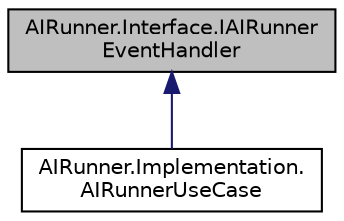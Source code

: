 digraph "AIRunner.Interface.IAIRunnerEventHandler"
{
  edge [fontname="Helvetica",fontsize="10",labelfontname="Helvetica",labelfontsize="10"];
  node [fontname="Helvetica",fontsize="10",shape=record];
  Node1 [label="AIRunner.Interface.IAIRunner\lEventHandler",height=0.2,width=0.4,color="black", fillcolor="grey75", style="filled" fontcolor="black"];
  Node1 -> Node2 [dir="back",color="midnightblue",fontsize="10",style="solid",fontname="Helvetica"];
  Node2 [label="AIRunner.Implementation.\lAIRunnerUseCase",height=0.2,width=0.4,color="black", fillcolor="white", style="filled",URL="$class_a_i_runner_1_1_implementation_1_1_a_i_runner_use_case.html"];
}
